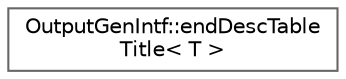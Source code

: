 digraph "Graphical Class Hierarchy"
{
 // INTERACTIVE_SVG=YES
 // LATEX_PDF_SIZE
  bgcolor="transparent";
  edge [fontname=Helvetica,fontsize=10,labelfontname=Helvetica,labelfontsize=10];
  node [fontname=Helvetica,fontsize=10,shape=box,height=0.2,width=0.4];
  rankdir="LR";
  Node0 [label="OutputGenIntf::endDescTable\lTitle\< T \>",height=0.2,width=0.4,color="grey40", fillcolor="white", style="filled",URL="$dd/ddb/struct_output_gen_intf_1_1end_desc_table_title.html",tooltip=" "];
}
